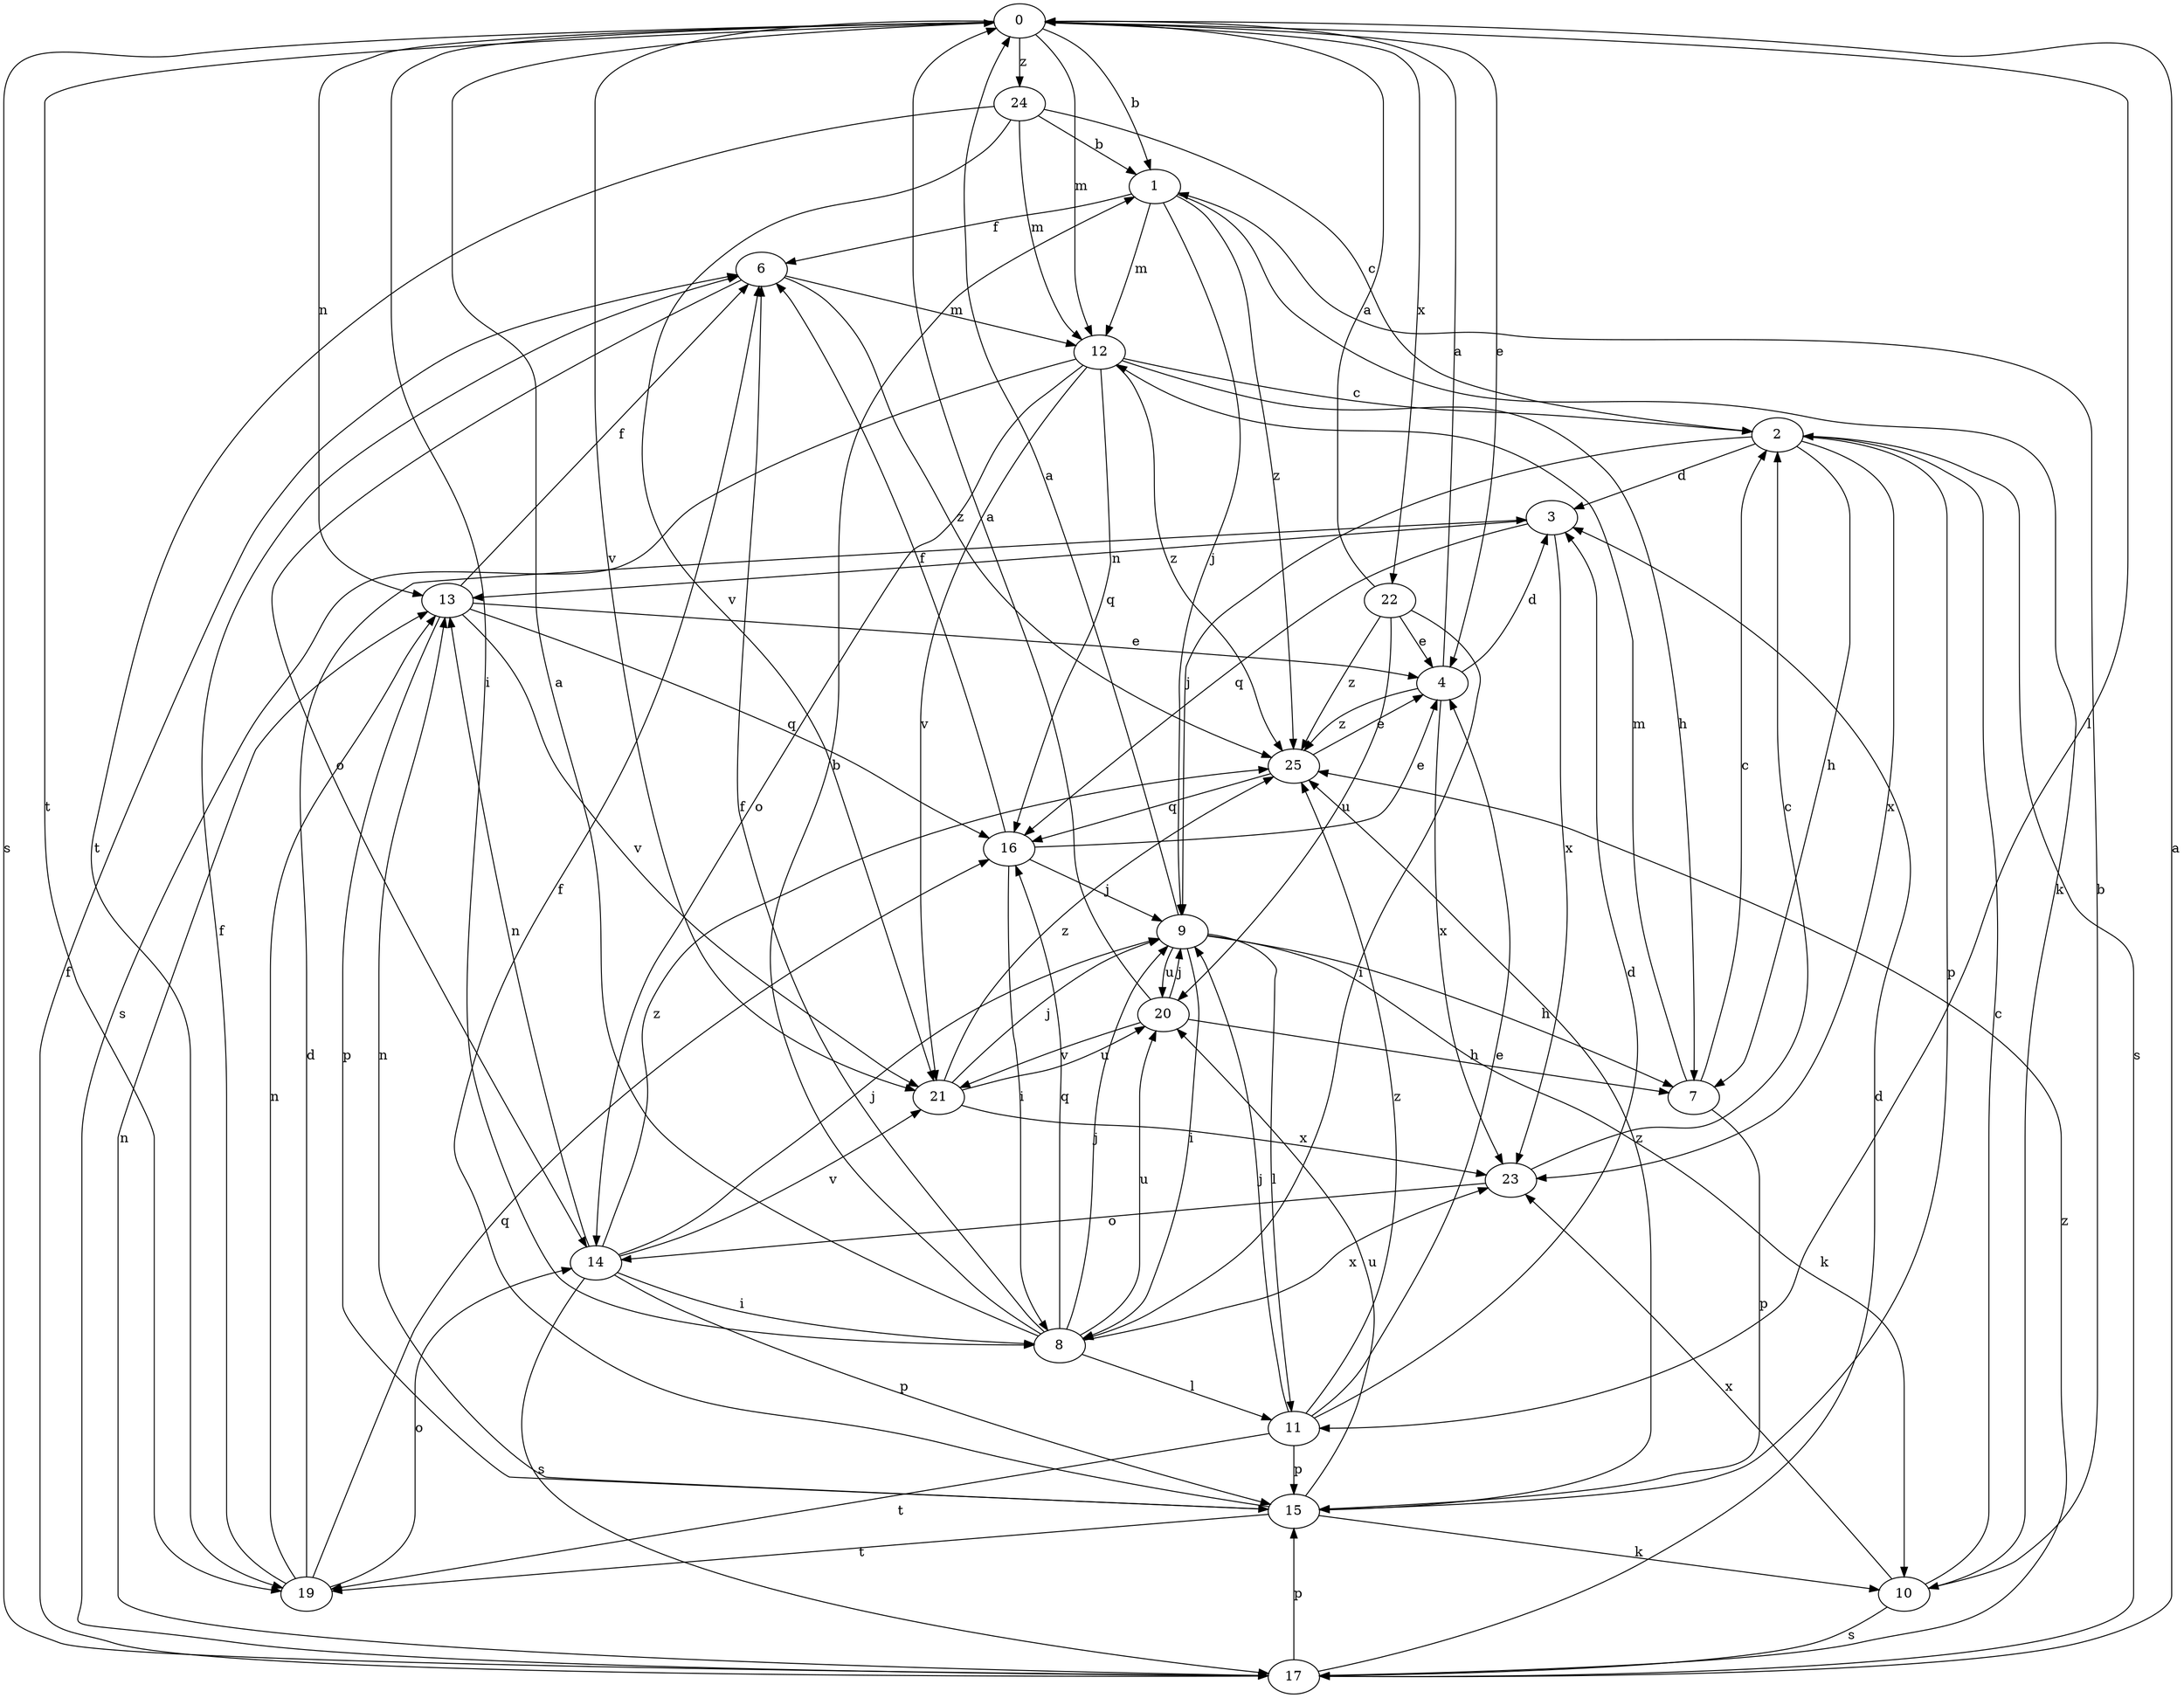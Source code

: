 strict digraph  {
0;
1;
2;
3;
4;
6;
7;
8;
9;
10;
11;
12;
13;
14;
15;
16;
17;
19;
20;
21;
22;
23;
24;
25;
0 -> 1  [label=b];
0 -> 4  [label=e];
0 -> 8  [label=i];
0 -> 11  [label=l];
0 -> 12  [label=m];
0 -> 13  [label=n];
0 -> 17  [label=s];
0 -> 19  [label=t];
0 -> 21  [label=v];
0 -> 22  [label=x];
0 -> 24  [label=z];
1 -> 6  [label=f];
1 -> 9  [label=j];
1 -> 10  [label=k];
1 -> 12  [label=m];
1 -> 25  [label=z];
2 -> 3  [label=d];
2 -> 7  [label=h];
2 -> 9  [label=j];
2 -> 15  [label=p];
2 -> 17  [label=s];
2 -> 23  [label=x];
3 -> 13  [label=n];
3 -> 16  [label=q];
3 -> 23  [label=x];
4 -> 0  [label=a];
4 -> 3  [label=d];
4 -> 23  [label=x];
4 -> 25  [label=z];
6 -> 12  [label=m];
6 -> 14  [label=o];
6 -> 25  [label=z];
7 -> 2  [label=c];
7 -> 12  [label=m];
7 -> 15  [label=p];
8 -> 0  [label=a];
8 -> 1  [label=b];
8 -> 6  [label=f];
8 -> 9  [label=j];
8 -> 11  [label=l];
8 -> 16  [label=q];
8 -> 20  [label=u];
8 -> 23  [label=x];
9 -> 0  [label=a];
9 -> 7  [label=h];
9 -> 8  [label=i];
9 -> 10  [label=k];
9 -> 11  [label=l];
9 -> 20  [label=u];
10 -> 1  [label=b];
10 -> 2  [label=c];
10 -> 17  [label=s];
10 -> 23  [label=x];
11 -> 3  [label=d];
11 -> 4  [label=e];
11 -> 9  [label=j];
11 -> 15  [label=p];
11 -> 19  [label=t];
11 -> 25  [label=z];
12 -> 2  [label=c];
12 -> 7  [label=h];
12 -> 14  [label=o];
12 -> 16  [label=q];
12 -> 17  [label=s];
12 -> 21  [label=v];
12 -> 25  [label=z];
13 -> 4  [label=e];
13 -> 6  [label=f];
13 -> 15  [label=p];
13 -> 16  [label=q];
13 -> 21  [label=v];
14 -> 8  [label=i];
14 -> 9  [label=j];
14 -> 13  [label=n];
14 -> 15  [label=p];
14 -> 17  [label=s];
14 -> 21  [label=v];
14 -> 25  [label=z];
15 -> 6  [label=f];
15 -> 10  [label=k];
15 -> 13  [label=n];
15 -> 19  [label=t];
15 -> 20  [label=u];
15 -> 25  [label=z];
16 -> 4  [label=e];
16 -> 6  [label=f];
16 -> 8  [label=i];
16 -> 9  [label=j];
17 -> 0  [label=a];
17 -> 3  [label=d];
17 -> 6  [label=f];
17 -> 13  [label=n];
17 -> 15  [label=p];
17 -> 25  [label=z];
19 -> 3  [label=d];
19 -> 6  [label=f];
19 -> 13  [label=n];
19 -> 14  [label=o];
19 -> 16  [label=q];
20 -> 0  [label=a];
20 -> 7  [label=h];
20 -> 9  [label=j];
20 -> 21  [label=v];
21 -> 9  [label=j];
21 -> 20  [label=u];
21 -> 23  [label=x];
21 -> 25  [label=z];
22 -> 0  [label=a];
22 -> 4  [label=e];
22 -> 8  [label=i];
22 -> 20  [label=u];
22 -> 25  [label=z];
23 -> 2  [label=c];
23 -> 14  [label=o];
24 -> 1  [label=b];
24 -> 2  [label=c];
24 -> 12  [label=m];
24 -> 19  [label=t];
24 -> 21  [label=v];
25 -> 4  [label=e];
25 -> 16  [label=q];
}

